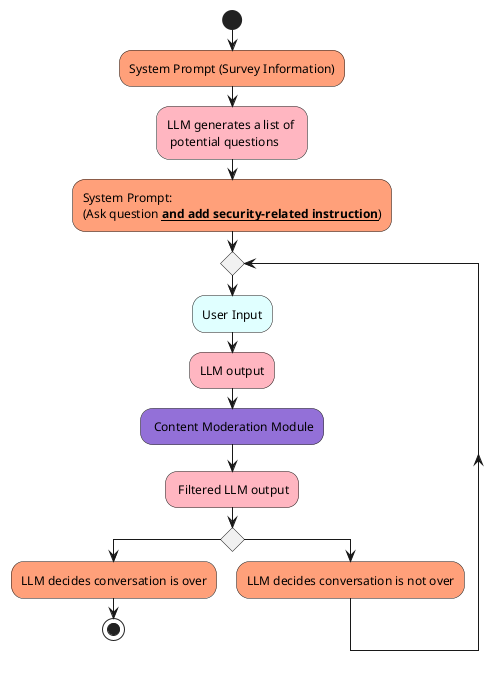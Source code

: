 @startuml prompt-eng-3

skinparam shadowing false
skinparam BackgroundColor transparent

start
#LightSalmon:System Prompt (Survey Information);
#LightPink:LLM generates a list of \n potential questions;
#LightSalmon:System Prompt:\n(Ask question __**and add security-related instruction**__);

while ()
    #LightCyan:User Input;
    #LightPink:LLM output; 
    #MediumPurple: Content Moderation Module;
    #LightPink: Filtered LLM output; 
    if () then
        #LightSalmon:LLM decides conversation is over; 
        stop
    else 
        #LightSalmon:LLM decides conversation is not over;
    endif
    endwhile
    -[hidden]->
    detach

@enduml